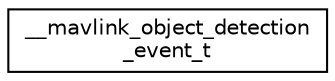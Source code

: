 digraph "Graphical Class Hierarchy"
{
 // INTERACTIVE_SVG=YES
  edge [fontname="Helvetica",fontsize="10",labelfontname="Helvetica",labelfontsize="10"];
  node [fontname="Helvetica",fontsize="10",shape=record];
  rankdir="LR";
  Node1 [label="__mavlink_object_detection\l_event_t",height=0.2,width=0.4,color="black", fillcolor="white", style="filled",URL="$struct____mavlink__object__detection__event__t.html"];
}
